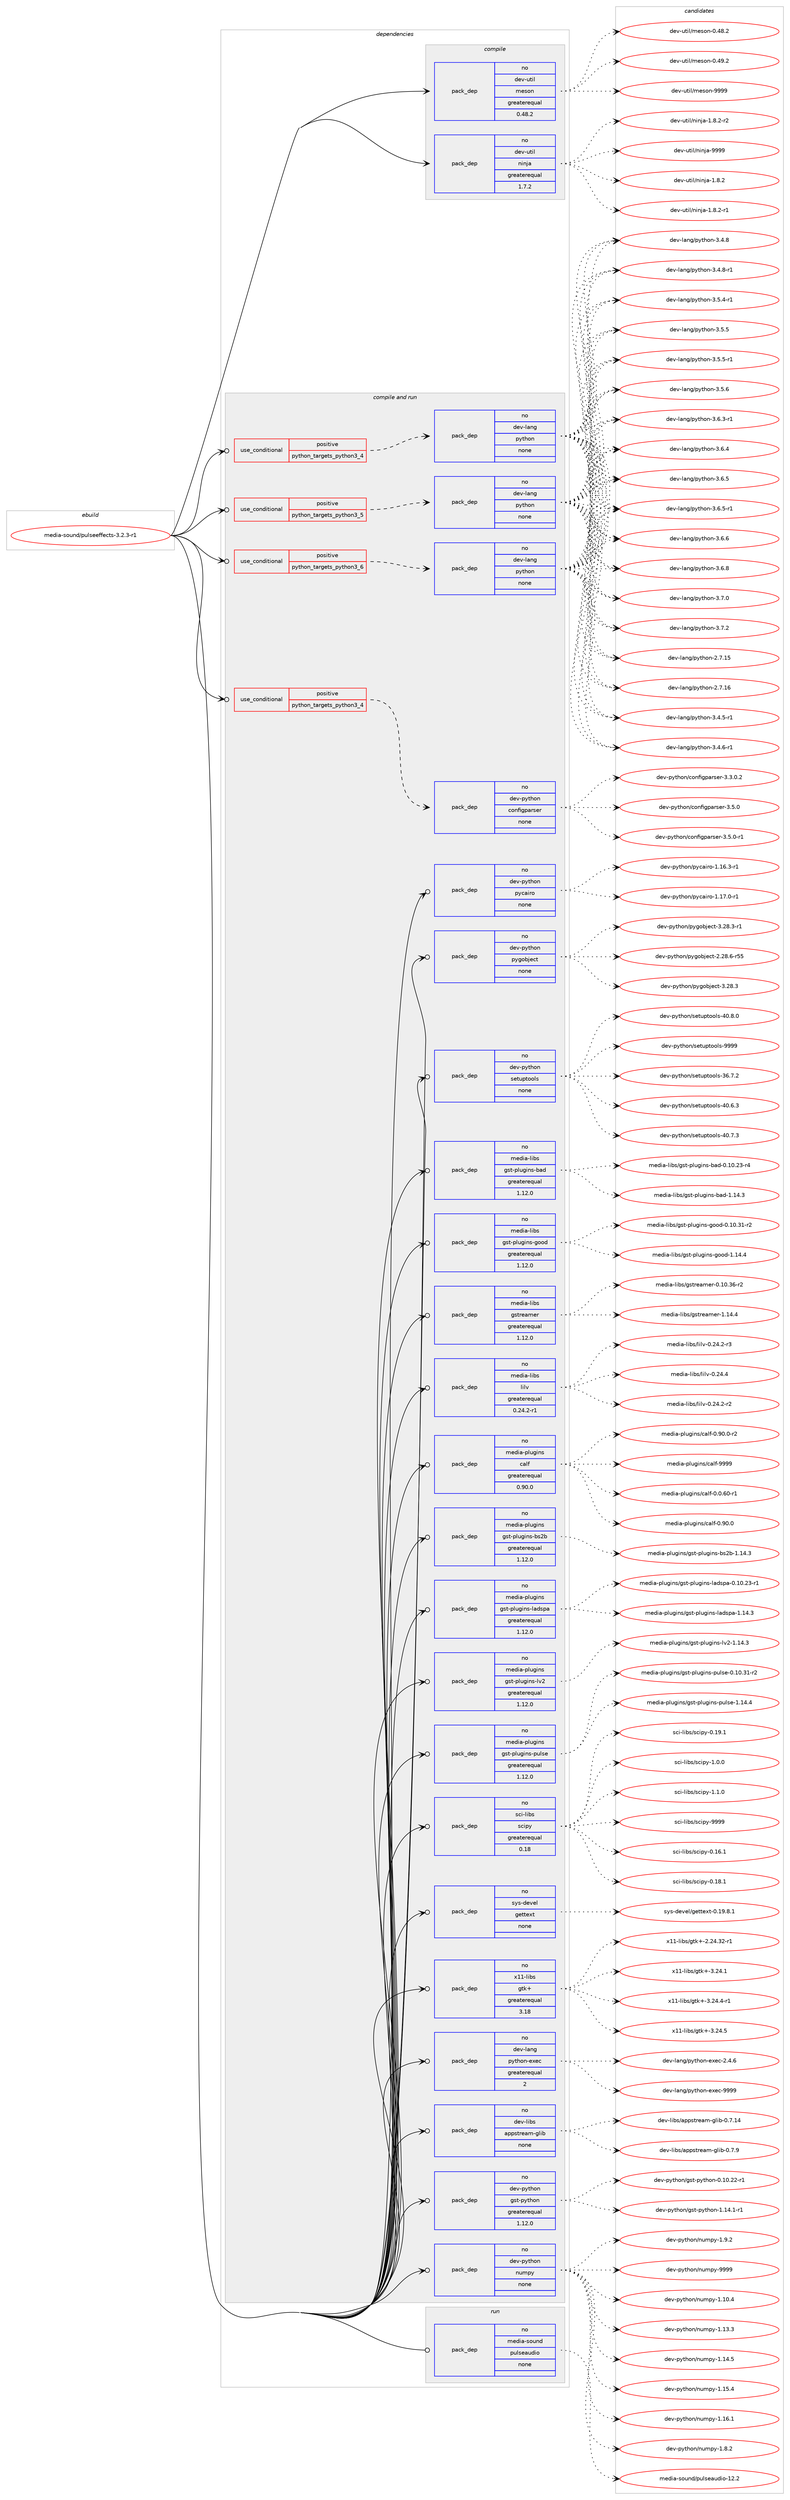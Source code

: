 digraph prolog {

# *************
# Graph options
# *************

newrank=true;
concentrate=true;
compound=true;
graph [rankdir=LR,fontname=Helvetica,fontsize=10,ranksep=1.5];#, ranksep=2.5, nodesep=0.2];
edge  [arrowhead=vee];
node  [fontname=Helvetica,fontsize=10];

# **********
# The ebuild
# **********

subgraph cluster_leftcol {
color=gray;
rank=same;
label=<<i>ebuild</i>>;
id [label="media-sound/pulseeffects-3.2.3-r1", color=red, width=4, href="../media-sound/pulseeffects-3.2.3-r1.svg"];
}

# ****************
# The dependencies
# ****************

subgraph cluster_midcol {
color=gray;
label=<<i>dependencies</i>>;
subgraph cluster_compile {
fillcolor="#eeeeee";
style=filled;
label=<<i>compile</i>>;
subgraph pack1165159 {
dependency1629420 [label=<<TABLE BORDER="0" CELLBORDER="1" CELLSPACING="0" CELLPADDING="4" WIDTH="220"><TR><TD ROWSPAN="6" CELLPADDING="30">pack_dep</TD></TR><TR><TD WIDTH="110">no</TD></TR><TR><TD>dev-util</TD></TR><TR><TD>meson</TD></TR><TR><TD>greaterequal</TD></TR><TR><TD>0.48.2</TD></TR></TABLE>>, shape=none, color=blue];
}
id:e -> dependency1629420:w [weight=20,style="solid",arrowhead="vee"];
subgraph pack1165160 {
dependency1629421 [label=<<TABLE BORDER="0" CELLBORDER="1" CELLSPACING="0" CELLPADDING="4" WIDTH="220"><TR><TD ROWSPAN="6" CELLPADDING="30">pack_dep</TD></TR><TR><TD WIDTH="110">no</TD></TR><TR><TD>dev-util</TD></TR><TR><TD>ninja</TD></TR><TR><TD>greaterequal</TD></TR><TR><TD>1.7.2</TD></TR></TABLE>>, shape=none, color=blue];
}
id:e -> dependency1629421:w [weight=20,style="solid",arrowhead="vee"];
}
subgraph cluster_compileandrun {
fillcolor="#eeeeee";
style=filled;
label=<<i>compile and run</i>>;
subgraph cond437947 {
dependency1629422 [label=<<TABLE BORDER="0" CELLBORDER="1" CELLSPACING="0" CELLPADDING="4"><TR><TD ROWSPAN="3" CELLPADDING="10">use_conditional</TD></TR><TR><TD>positive</TD></TR><TR><TD>python_targets_python3_4</TD></TR></TABLE>>, shape=none, color=red];
subgraph pack1165161 {
dependency1629423 [label=<<TABLE BORDER="0" CELLBORDER="1" CELLSPACING="0" CELLPADDING="4" WIDTH="220"><TR><TD ROWSPAN="6" CELLPADDING="30">pack_dep</TD></TR><TR><TD WIDTH="110">no</TD></TR><TR><TD>dev-lang</TD></TR><TR><TD>python</TD></TR><TR><TD>none</TD></TR><TR><TD></TD></TR></TABLE>>, shape=none, color=blue];
}
dependency1629422:e -> dependency1629423:w [weight=20,style="dashed",arrowhead="vee"];
}
id:e -> dependency1629422:w [weight=20,style="solid",arrowhead="odotvee"];
subgraph cond437948 {
dependency1629424 [label=<<TABLE BORDER="0" CELLBORDER="1" CELLSPACING="0" CELLPADDING="4"><TR><TD ROWSPAN="3" CELLPADDING="10">use_conditional</TD></TR><TR><TD>positive</TD></TR><TR><TD>python_targets_python3_4</TD></TR></TABLE>>, shape=none, color=red];
subgraph pack1165162 {
dependency1629425 [label=<<TABLE BORDER="0" CELLBORDER="1" CELLSPACING="0" CELLPADDING="4" WIDTH="220"><TR><TD ROWSPAN="6" CELLPADDING="30">pack_dep</TD></TR><TR><TD WIDTH="110">no</TD></TR><TR><TD>dev-python</TD></TR><TR><TD>configparser</TD></TR><TR><TD>none</TD></TR><TR><TD></TD></TR></TABLE>>, shape=none, color=blue];
}
dependency1629424:e -> dependency1629425:w [weight=20,style="dashed",arrowhead="vee"];
}
id:e -> dependency1629424:w [weight=20,style="solid",arrowhead="odotvee"];
subgraph cond437949 {
dependency1629426 [label=<<TABLE BORDER="0" CELLBORDER="1" CELLSPACING="0" CELLPADDING="4"><TR><TD ROWSPAN="3" CELLPADDING="10">use_conditional</TD></TR><TR><TD>positive</TD></TR><TR><TD>python_targets_python3_5</TD></TR></TABLE>>, shape=none, color=red];
subgraph pack1165163 {
dependency1629427 [label=<<TABLE BORDER="0" CELLBORDER="1" CELLSPACING="0" CELLPADDING="4" WIDTH="220"><TR><TD ROWSPAN="6" CELLPADDING="30">pack_dep</TD></TR><TR><TD WIDTH="110">no</TD></TR><TR><TD>dev-lang</TD></TR><TR><TD>python</TD></TR><TR><TD>none</TD></TR><TR><TD></TD></TR></TABLE>>, shape=none, color=blue];
}
dependency1629426:e -> dependency1629427:w [weight=20,style="dashed",arrowhead="vee"];
}
id:e -> dependency1629426:w [weight=20,style="solid",arrowhead="odotvee"];
subgraph cond437950 {
dependency1629428 [label=<<TABLE BORDER="0" CELLBORDER="1" CELLSPACING="0" CELLPADDING="4"><TR><TD ROWSPAN="3" CELLPADDING="10">use_conditional</TD></TR><TR><TD>positive</TD></TR><TR><TD>python_targets_python3_6</TD></TR></TABLE>>, shape=none, color=red];
subgraph pack1165164 {
dependency1629429 [label=<<TABLE BORDER="0" CELLBORDER="1" CELLSPACING="0" CELLPADDING="4" WIDTH="220"><TR><TD ROWSPAN="6" CELLPADDING="30">pack_dep</TD></TR><TR><TD WIDTH="110">no</TD></TR><TR><TD>dev-lang</TD></TR><TR><TD>python</TD></TR><TR><TD>none</TD></TR><TR><TD></TD></TR></TABLE>>, shape=none, color=blue];
}
dependency1629428:e -> dependency1629429:w [weight=20,style="dashed",arrowhead="vee"];
}
id:e -> dependency1629428:w [weight=20,style="solid",arrowhead="odotvee"];
subgraph pack1165165 {
dependency1629430 [label=<<TABLE BORDER="0" CELLBORDER="1" CELLSPACING="0" CELLPADDING="4" WIDTH="220"><TR><TD ROWSPAN="6" CELLPADDING="30">pack_dep</TD></TR><TR><TD WIDTH="110">no</TD></TR><TR><TD>dev-lang</TD></TR><TR><TD>python-exec</TD></TR><TR><TD>greaterequal</TD></TR><TR><TD>2</TD></TR></TABLE>>, shape=none, color=blue];
}
id:e -> dependency1629430:w [weight=20,style="solid",arrowhead="odotvee"];
subgraph pack1165166 {
dependency1629431 [label=<<TABLE BORDER="0" CELLBORDER="1" CELLSPACING="0" CELLPADDING="4" WIDTH="220"><TR><TD ROWSPAN="6" CELLPADDING="30">pack_dep</TD></TR><TR><TD WIDTH="110">no</TD></TR><TR><TD>dev-libs</TD></TR><TR><TD>appstream-glib</TD></TR><TR><TD>none</TD></TR><TR><TD></TD></TR></TABLE>>, shape=none, color=blue];
}
id:e -> dependency1629431:w [weight=20,style="solid",arrowhead="odotvee"];
subgraph pack1165167 {
dependency1629432 [label=<<TABLE BORDER="0" CELLBORDER="1" CELLSPACING="0" CELLPADDING="4" WIDTH="220"><TR><TD ROWSPAN="6" CELLPADDING="30">pack_dep</TD></TR><TR><TD WIDTH="110">no</TD></TR><TR><TD>dev-python</TD></TR><TR><TD>gst-python</TD></TR><TR><TD>greaterequal</TD></TR><TR><TD>1.12.0</TD></TR></TABLE>>, shape=none, color=blue];
}
id:e -> dependency1629432:w [weight=20,style="solid",arrowhead="odotvee"];
subgraph pack1165168 {
dependency1629433 [label=<<TABLE BORDER="0" CELLBORDER="1" CELLSPACING="0" CELLPADDING="4" WIDTH="220"><TR><TD ROWSPAN="6" CELLPADDING="30">pack_dep</TD></TR><TR><TD WIDTH="110">no</TD></TR><TR><TD>dev-python</TD></TR><TR><TD>numpy</TD></TR><TR><TD>none</TD></TR><TR><TD></TD></TR></TABLE>>, shape=none, color=blue];
}
id:e -> dependency1629433:w [weight=20,style="solid",arrowhead="odotvee"];
subgraph pack1165169 {
dependency1629434 [label=<<TABLE BORDER="0" CELLBORDER="1" CELLSPACING="0" CELLPADDING="4" WIDTH="220"><TR><TD ROWSPAN="6" CELLPADDING="30">pack_dep</TD></TR><TR><TD WIDTH="110">no</TD></TR><TR><TD>dev-python</TD></TR><TR><TD>pycairo</TD></TR><TR><TD>none</TD></TR><TR><TD></TD></TR></TABLE>>, shape=none, color=blue];
}
id:e -> dependency1629434:w [weight=20,style="solid",arrowhead="odotvee"];
subgraph pack1165170 {
dependency1629435 [label=<<TABLE BORDER="0" CELLBORDER="1" CELLSPACING="0" CELLPADDING="4" WIDTH="220"><TR><TD ROWSPAN="6" CELLPADDING="30">pack_dep</TD></TR><TR><TD WIDTH="110">no</TD></TR><TR><TD>dev-python</TD></TR><TR><TD>pygobject</TD></TR><TR><TD>none</TD></TR><TR><TD></TD></TR></TABLE>>, shape=none, color=blue];
}
id:e -> dependency1629435:w [weight=20,style="solid",arrowhead="odotvee"];
subgraph pack1165171 {
dependency1629436 [label=<<TABLE BORDER="0" CELLBORDER="1" CELLSPACING="0" CELLPADDING="4" WIDTH="220"><TR><TD ROWSPAN="6" CELLPADDING="30">pack_dep</TD></TR><TR><TD WIDTH="110">no</TD></TR><TR><TD>dev-python</TD></TR><TR><TD>setuptools</TD></TR><TR><TD>none</TD></TR><TR><TD></TD></TR></TABLE>>, shape=none, color=blue];
}
id:e -> dependency1629436:w [weight=20,style="solid",arrowhead="odotvee"];
subgraph pack1165172 {
dependency1629437 [label=<<TABLE BORDER="0" CELLBORDER="1" CELLSPACING="0" CELLPADDING="4" WIDTH="220"><TR><TD ROWSPAN="6" CELLPADDING="30">pack_dep</TD></TR><TR><TD WIDTH="110">no</TD></TR><TR><TD>media-libs</TD></TR><TR><TD>gst-plugins-bad</TD></TR><TR><TD>greaterequal</TD></TR><TR><TD>1.12.0</TD></TR></TABLE>>, shape=none, color=blue];
}
id:e -> dependency1629437:w [weight=20,style="solid",arrowhead="odotvee"];
subgraph pack1165173 {
dependency1629438 [label=<<TABLE BORDER="0" CELLBORDER="1" CELLSPACING="0" CELLPADDING="4" WIDTH="220"><TR><TD ROWSPAN="6" CELLPADDING="30">pack_dep</TD></TR><TR><TD WIDTH="110">no</TD></TR><TR><TD>media-libs</TD></TR><TR><TD>gst-plugins-good</TD></TR><TR><TD>greaterequal</TD></TR><TR><TD>1.12.0</TD></TR></TABLE>>, shape=none, color=blue];
}
id:e -> dependency1629438:w [weight=20,style="solid",arrowhead="odotvee"];
subgraph pack1165174 {
dependency1629439 [label=<<TABLE BORDER="0" CELLBORDER="1" CELLSPACING="0" CELLPADDING="4" WIDTH="220"><TR><TD ROWSPAN="6" CELLPADDING="30">pack_dep</TD></TR><TR><TD WIDTH="110">no</TD></TR><TR><TD>media-libs</TD></TR><TR><TD>gstreamer</TD></TR><TR><TD>greaterequal</TD></TR><TR><TD>1.12.0</TD></TR></TABLE>>, shape=none, color=blue];
}
id:e -> dependency1629439:w [weight=20,style="solid",arrowhead="odotvee"];
subgraph pack1165175 {
dependency1629440 [label=<<TABLE BORDER="0" CELLBORDER="1" CELLSPACING="0" CELLPADDING="4" WIDTH="220"><TR><TD ROWSPAN="6" CELLPADDING="30">pack_dep</TD></TR><TR><TD WIDTH="110">no</TD></TR><TR><TD>media-libs</TD></TR><TR><TD>lilv</TD></TR><TR><TD>greaterequal</TD></TR><TR><TD>0.24.2-r1</TD></TR></TABLE>>, shape=none, color=blue];
}
id:e -> dependency1629440:w [weight=20,style="solid",arrowhead="odotvee"];
subgraph pack1165176 {
dependency1629441 [label=<<TABLE BORDER="0" CELLBORDER="1" CELLSPACING="0" CELLPADDING="4" WIDTH="220"><TR><TD ROWSPAN="6" CELLPADDING="30">pack_dep</TD></TR><TR><TD WIDTH="110">no</TD></TR><TR><TD>media-plugins</TD></TR><TR><TD>calf</TD></TR><TR><TD>greaterequal</TD></TR><TR><TD>0.90.0</TD></TR></TABLE>>, shape=none, color=blue];
}
id:e -> dependency1629441:w [weight=20,style="solid",arrowhead="odotvee"];
subgraph pack1165177 {
dependency1629442 [label=<<TABLE BORDER="0" CELLBORDER="1" CELLSPACING="0" CELLPADDING="4" WIDTH="220"><TR><TD ROWSPAN="6" CELLPADDING="30">pack_dep</TD></TR><TR><TD WIDTH="110">no</TD></TR><TR><TD>media-plugins</TD></TR><TR><TD>gst-plugins-bs2b</TD></TR><TR><TD>greaterequal</TD></TR><TR><TD>1.12.0</TD></TR></TABLE>>, shape=none, color=blue];
}
id:e -> dependency1629442:w [weight=20,style="solid",arrowhead="odotvee"];
subgraph pack1165178 {
dependency1629443 [label=<<TABLE BORDER="0" CELLBORDER="1" CELLSPACING="0" CELLPADDING="4" WIDTH="220"><TR><TD ROWSPAN="6" CELLPADDING="30">pack_dep</TD></TR><TR><TD WIDTH="110">no</TD></TR><TR><TD>media-plugins</TD></TR><TR><TD>gst-plugins-ladspa</TD></TR><TR><TD>greaterequal</TD></TR><TR><TD>1.12.0</TD></TR></TABLE>>, shape=none, color=blue];
}
id:e -> dependency1629443:w [weight=20,style="solid",arrowhead="odotvee"];
subgraph pack1165179 {
dependency1629444 [label=<<TABLE BORDER="0" CELLBORDER="1" CELLSPACING="0" CELLPADDING="4" WIDTH="220"><TR><TD ROWSPAN="6" CELLPADDING="30">pack_dep</TD></TR><TR><TD WIDTH="110">no</TD></TR><TR><TD>media-plugins</TD></TR><TR><TD>gst-plugins-lv2</TD></TR><TR><TD>greaterequal</TD></TR><TR><TD>1.12.0</TD></TR></TABLE>>, shape=none, color=blue];
}
id:e -> dependency1629444:w [weight=20,style="solid",arrowhead="odotvee"];
subgraph pack1165180 {
dependency1629445 [label=<<TABLE BORDER="0" CELLBORDER="1" CELLSPACING="0" CELLPADDING="4" WIDTH="220"><TR><TD ROWSPAN="6" CELLPADDING="30">pack_dep</TD></TR><TR><TD WIDTH="110">no</TD></TR><TR><TD>media-plugins</TD></TR><TR><TD>gst-plugins-pulse</TD></TR><TR><TD>greaterequal</TD></TR><TR><TD>1.12.0</TD></TR></TABLE>>, shape=none, color=blue];
}
id:e -> dependency1629445:w [weight=20,style="solid",arrowhead="odotvee"];
subgraph pack1165181 {
dependency1629446 [label=<<TABLE BORDER="0" CELLBORDER="1" CELLSPACING="0" CELLPADDING="4" WIDTH="220"><TR><TD ROWSPAN="6" CELLPADDING="30">pack_dep</TD></TR><TR><TD WIDTH="110">no</TD></TR><TR><TD>sci-libs</TD></TR><TR><TD>scipy</TD></TR><TR><TD>greaterequal</TD></TR><TR><TD>0.18</TD></TR></TABLE>>, shape=none, color=blue];
}
id:e -> dependency1629446:w [weight=20,style="solid",arrowhead="odotvee"];
subgraph pack1165182 {
dependency1629447 [label=<<TABLE BORDER="0" CELLBORDER="1" CELLSPACING="0" CELLPADDING="4" WIDTH="220"><TR><TD ROWSPAN="6" CELLPADDING="30">pack_dep</TD></TR><TR><TD WIDTH="110">no</TD></TR><TR><TD>sys-devel</TD></TR><TR><TD>gettext</TD></TR><TR><TD>none</TD></TR><TR><TD></TD></TR></TABLE>>, shape=none, color=blue];
}
id:e -> dependency1629447:w [weight=20,style="solid",arrowhead="odotvee"];
subgraph pack1165183 {
dependency1629448 [label=<<TABLE BORDER="0" CELLBORDER="1" CELLSPACING="0" CELLPADDING="4" WIDTH="220"><TR><TD ROWSPAN="6" CELLPADDING="30">pack_dep</TD></TR><TR><TD WIDTH="110">no</TD></TR><TR><TD>x11-libs</TD></TR><TR><TD>gtk+</TD></TR><TR><TD>greaterequal</TD></TR><TR><TD>3.18</TD></TR></TABLE>>, shape=none, color=blue];
}
id:e -> dependency1629448:w [weight=20,style="solid",arrowhead="odotvee"];
}
subgraph cluster_run {
fillcolor="#eeeeee";
style=filled;
label=<<i>run</i>>;
subgraph pack1165184 {
dependency1629449 [label=<<TABLE BORDER="0" CELLBORDER="1" CELLSPACING="0" CELLPADDING="4" WIDTH="220"><TR><TD ROWSPAN="6" CELLPADDING="30">pack_dep</TD></TR><TR><TD WIDTH="110">no</TD></TR><TR><TD>media-sound</TD></TR><TR><TD>pulseaudio</TD></TR><TR><TD>none</TD></TR><TR><TD></TD></TR></TABLE>>, shape=none, color=blue];
}
id:e -> dependency1629449:w [weight=20,style="solid",arrowhead="odot"];
}
}

# **************
# The candidates
# **************

subgraph cluster_choices {
rank=same;
color=gray;
label=<<i>candidates</i>>;

subgraph choice1165159 {
color=black;
nodesep=1;
choice100101118451171161051084710910111511111045484652564650 [label="dev-util/meson-0.48.2", color=red, width=4,href="../dev-util/meson-0.48.2.svg"];
choice100101118451171161051084710910111511111045484652574650 [label="dev-util/meson-0.49.2", color=red, width=4,href="../dev-util/meson-0.49.2.svg"];
choice10010111845117116105108471091011151111104557575757 [label="dev-util/meson-9999", color=red, width=4,href="../dev-util/meson-9999.svg"];
dependency1629420:e -> choice100101118451171161051084710910111511111045484652564650:w [style=dotted,weight="100"];
dependency1629420:e -> choice100101118451171161051084710910111511111045484652574650:w [style=dotted,weight="100"];
dependency1629420:e -> choice10010111845117116105108471091011151111104557575757:w [style=dotted,weight="100"];
}
subgraph choice1165160 {
color=black;
nodesep=1;
choice100101118451171161051084711010511010697454946564650 [label="dev-util/ninja-1.8.2", color=red, width=4,href="../dev-util/ninja-1.8.2.svg"];
choice1001011184511711610510847110105110106974549465646504511449 [label="dev-util/ninja-1.8.2-r1", color=red, width=4,href="../dev-util/ninja-1.8.2-r1.svg"];
choice1001011184511711610510847110105110106974549465646504511450 [label="dev-util/ninja-1.8.2-r2", color=red, width=4,href="../dev-util/ninja-1.8.2-r2.svg"];
choice1001011184511711610510847110105110106974557575757 [label="dev-util/ninja-9999", color=red, width=4,href="../dev-util/ninja-9999.svg"];
dependency1629421:e -> choice100101118451171161051084711010511010697454946564650:w [style=dotted,weight="100"];
dependency1629421:e -> choice1001011184511711610510847110105110106974549465646504511449:w [style=dotted,weight="100"];
dependency1629421:e -> choice1001011184511711610510847110105110106974549465646504511450:w [style=dotted,weight="100"];
dependency1629421:e -> choice1001011184511711610510847110105110106974557575757:w [style=dotted,weight="100"];
}
subgraph choice1165161 {
color=black;
nodesep=1;
choice10010111845108971101034711212111610411111045504655464953 [label="dev-lang/python-2.7.15", color=red, width=4,href="../dev-lang/python-2.7.15.svg"];
choice10010111845108971101034711212111610411111045504655464954 [label="dev-lang/python-2.7.16", color=red, width=4,href="../dev-lang/python-2.7.16.svg"];
choice1001011184510897110103471121211161041111104551465246534511449 [label="dev-lang/python-3.4.5-r1", color=red, width=4,href="../dev-lang/python-3.4.5-r1.svg"];
choice1001011184510897110103471121211161041111104551465246544511449 [label="dev-lang/python-3.4.6-r1", color=red, width=4,href="../dev-lang/python-3.4.6-r1.svg"];
choice100101118451089711010347112121116104111110455146524656 [label="dev-lang/python-3.4.8", color=red, width=4,href="../dev-lang/python-3.4.8.svg"];
choice1001011184510897110103471121211161041111104551465246564511449 [label="dev-lang/python-3.4.8-r1", color=red, width=4,href="../dev-lang/python-3.4.8-r1.svg"];
choice1001011184510897110103471121211161041111104551465346524511449 [label="dev-lang/python-3.5.4-r1", color=red, width=4,href="../dev-lang/python-3.5.4-r1.svg"];
choice100101118451089711010347112121116104111110455146534653 [label="dev-lang/python-3.5.5", color=red, width=4,href="../dev-lang/python-3.5.5.svg"];
choice1001011184510897110103471121211161041111104551465346534511449 [label="dev-lang/python-3.5.5-r1", color=red, width=4,href="../dev-lang/python-3.5.5-r1.svg"];
choice100101118451089711010347112121116104111110455146534654 [label="dev-lang/python-3.5.6", color=red, width=4,href="../dev-lang/python-3.5.6.svg"];
choice1001011184510897110103471121211161041111104551465446514511449 [label="dev-lang/python-3.6.3-r1", color=red, width=4,href="../dev-lang/python-3.6.3-r1.svg"];
choice100101118451089711010347112121116104111110455146544652 [label="dev-lang/python-3.6.4", color=red, width=4,href="../dev-lang/python-3.6.4.svg"];
choice100101118451089711010347112121116104111110455146544653 [label="dev-lang/python-3.6.5", color=red, width=4,href="../dev-lang/python-3.6.5.svg"];
choice1001011184510897110103471121211161041111104551465446534511449 [label="dev-lang/python-3.6.5-r1", color=red, width=4,href="../dev-lang/python-3.6.5-r1.svg"];
choice100101118451089711010347112121116104111110455146544654 [label="dev-lang/python-3.6.6", color=red, width=4,href="../dev-lang/python-3.6.6.svg"];
choice100101118451089711010347112121116104111110455146544656 [label="dev-lang/python-3.6.8", color=red, width=4,href="../dev-lang/python-3.6.8.svg"];
choice100101118451089711010347112121116104111110455146554648 [label="dev-lang/python-3.7.0", color=red, width=4,href="../dev-lang/python-3.7.0.svg"];
choice100101118451089711010347112121116104111110455146554650 [label="dev-lang/python-3.7.2", color=red, width=4,href="../dev-lang/python-3.7.2.svg"];
dependency1629423:e -> choice10010111845108971101034711212111610411111045504655464953:w [style=dotted,weight="100"];
dependency1629423:e -> choice10010111845108971101034711212111610411111045504655464954:w [style=dotted,weight="100"];
dependency1629423:e -> choice1001011184510897110103471121211161041111104551465246534511449:w [style=dotted,weight="100"];
dependency1629423:e -> choice1001011184510897110103471121211161041111104551465246544511449:w [style=dotted,weight="100"];
dependency1629423:e -> choice100101118451089711010347112121116104111110455146524656:w [style=dotted,weight="100"];
dependency1629423:e -> choice1001011184510897110103471121211161041111104551465246564511449:w [style=dotted,weight="100"];
dependency1629423:e -> choice1001011184510897110103471121211161041111104551465346524511449:w [style=dotted,weight="100"];
dependency1629423:e -> choice100101118451089711010347112121116104111110455146534653:w [style=dotted,weight="100"];
dependency1629423:e -> choice1001011184510897110103471121211161041111104551465346534511449:w [style=dotted,weight="100"];
dependency1629423:e -> choice100101118451089711010347112121116104111110455146534654:w [style=dotted,weight="100"];
dependency1629423:e -> choice1001011184510897110103471121211161041111104551465446514511449:w [style=dotted,weight="100"];
dependency1629423:e -> choice100101118451089711010347112121116104111110455146544652:w [style=dotted,weight="100"];
dependency1629423:e -> choice100101118451089711010347112121116104111110455146544653:w [style=dotted,weight="100"];
dependency1629423:e -> choice1001011184510897110103471121211161041111104551465446534511449:w [style=dotted,weight="100"];
dependency1629423:e -> choice100101118451089711010347112121116104111110455146544654:w [style=dotted,weight="100"];
dependency1629423:e -> choice100101118451089711010347112121116104111110455146544656:w [style=dotted,weight="100"];
dependency1629423:e -> choice100101118451089711010347112121116104111110455146554648:w [style=dotted,weight="100"];
dependency1629423:e -> choice100101118451089711010347112121116104111110455146554650:w [style=dotted,weight="100"];
}
subgraph choice1165162 {
color=black;
nodesep=1;
choice100101118451121211161041111104799111110102105103112971141151011144551465146484650 [label="dev-python/configparser-3.3.0.2", color=red, width=4,href="../dev-python/configparser-3.3.0.2.svg"];
choice10010111845112121116104111110479911111010210510311297114115101114455146534648 [label="dev-python/configparser-3.5.0", color=red, width=4,href="../dev-python/configparser-3.5.0.svg"];
choice100101118451121211161041111104799111110102105103112971141151011144551465346484511449 [label="dev-python/configparser-3.5.0-r1", color=red, width=4,href="../dev-python/configparser-3.5.0-r1.svg"];
dependency1629425:e -> choice100101118451121211161041111104799111110102105103112971141151011144551465146484650:w [style=dotted,weight="100"];
dependency1629425:e -> choice10010111845112121116104111110479911111010210510311297114115101114455146534648:w [style=dotted,weight="100"];
dependency1629425:e -> choice100101118451121211161041111104799111110102105103112971141151011144551465346484511449:w [style=dotted,weight="100"];
}
subgraph choice1165163 {
color=black;
nodesep=1;
choice10010111845108971101034711212111610411111045504655464953 [label="dev-lang/python-2.7.15", color=red, width=4,href="../dev-lang/python-2.7.15.svg"];
choice10010111845108971101034711212111610411111045504655464954 [label="dev-lang/python-2.7.16", color=red, width=4,href="../dev-lang/python-2.7.16.svg"];
choice1001011184510897110103471121211161041111104551465246534511449 [label="dev-lang/python-3.4.5-r1", color=red, width=4,href="../dev-lang/python-3.4.5-r1.svg"];
choice1001011184510897110103471121211161041111104551465246544511449 [label="dev-lang/python-3.4.6-r1", color=red, width=4,href="../dev-lang/python-3.4.6-r1.svg"];
choice100101118451089711010347112121116104111110455146524656 [label="dev-lang/python-3.4.8", color=red, width=4,href="../dev-lang/python-3.4.8.svg"];
choice1001011184510897110103471121211161041111104551465246564511449 [label="dev-lang/python-3.4.8-r1", color=red, width=4,href="../dev-lang/python-3.4.8-r1.svg"];
choice1001011184510897110103471121211161041111104551465346524511449 [label="dev-lang/python-3.5.4-r1", color=red, width=4,href="../dev-lang/python-3.5.4-r1.svg"];
choice100101118451089711010347112121116104111110455146534653 [label="dev-lang/python-3.5.5", color=red, width=4,href="../dev-lang/python-3.5.5.svg"];
choice1001011184510897110103471121211161041111104551465346534511449 [label="dev-lang/python-3.5.5-r1", color=red, width=4,href="../dev-lang/python-3.5.5-r1.svg"];
choice100101118451089711010347112121116104111110455146534654 [label="dev-lang/python-3.5.6", color=red, width=4,href="../dev-lang/python-3.5.6.svg"];
choice1001011184510897110103471121211161041111104551465446514511449 [label="dev-lang/python-3.6.3-r1", color=red, width=4,href="../dev-lang/python-3.6.3-r1.svg"];
choice100101118451089711010347112121116104111110455146544652 [label="dev-lang/python-3.6.4", color=red, width=4,href="../dev-lang/python-3.6.4.svg"];
choice100101118451089711010347112121116104111110455146544653 [label="dev-lang/python-3.6.5", color=red, width=4,href="../dev-lang/python-3.6.5.svg"];
choice1001011184510897110103471121211161041111104551465446534511449 [label="dev-lang/python-3.6.5-r1", color=red, width=4,href="../dev-lang/python-3.6.5-r1.svg"];
choice100101118451089711010347112121116104111110455146544654 [label="dev-lang/python-3.6.6", color=red, width=4,href="../dev-lang/python-3.6.6.svg"];
choice100101118451089711010347112121116104111110455146544656 [label="dev-lang/python-3.6.8", color=red, width=4,href="../dev-lang/python-3.6.8.svg"];
choice100101118451089711010347112121116104111110455146554648 [label="dev-lang/python-3.7.0", color=red, width=4,href="../dev-lang/python-3.7.0.svg"];
choice100101118451089711010347112121116104111110455146554650 [label="dev-lang/python-3.7.2", color=red, width=4,href="../dev-lang/python-3.7.2.svg"];
dependency1629427:e -> choice10010111845108971101034711212111610411111045504655464953:w [style=dotted,weight="100"];
dependency1629427:e -> choice10010111845108971101034711212111610411111045504655464954:w [style=dotted,weight="100"];
dependency1629427:e -> choice1001011184510897110103471121211161041111104551465246534511449:w [style=dotted,weight="100"];
dependency1629427:e -> choice1001011184510897110103471121211161041111104551465246544511449:w [style=dotted,weight="100"];
dependency1629427:e -> choice100101118451089711010347112121116104111110455146524656:w [style=dotted,weight="100"];
dependency1629427:e -> choice1001011184510897110103471121211161041111104551465246564511449:w [style=dotted,weight="100"];
dependency1629427:e -> choice1001011184510897110103471121211161041111104551465346524511449:w [style=dotted,weight="100"];
dependency1629427:e -> choice100101118451089711010347112121116104111110455146534653:w [style=dotted,weight="100"];
dependency1629427:e -> choice1001011184510897110103471121211161041111104551465346534511449:w [style=dotted,weight="100"];
dependency1629427:e -> choice100101118451089711010347112121116104111110455146534654:w [style=dotted,weight="100"];
dependency1629427:e -> choice1001011184510897110103471121211161041111104551465446514511449:w [style=dotted,weight="100"];
dependency1629427:e -> choice100101118451089711010347112121116104111110455146544652:w [style=dotted,weight="100"];
dependency1629427:e -> choice100101118451089711010347112121116104111110455146544653:w [style=dotted,weight="100"];
dependency1629427:e -> choice1001011184510897110103471121211161041111104551465446534511449:w [style=dotted,weight="100"];
dependency1629427:e -> choice100101118451089711010347112121116104111110455146544654:w [style=dotted,weight="100"];
dependency1629427:e -> choice100101118451089711010347112121116104111110455146544656:w [style=dotted,weight="100"];
dependency1629427:e -> choice100101118451089711010347112121116104111110455146554648:w [style=dotted,weight="100"];
dependency1629427:e -> choice100101118451089711010347112121116104111110455146554650:w [style=dotted,weight="100"];
}
subgraph choice1165164 {
color=black;
nodesep=1;
choice10010111845108971101034711212111610411111045504655464953 [label="dev-lang/python-2.7.15", color=red, width=4,href="../dev-lang/python-2.7.15.svg"];
choice10010111845108971101034711212111610411111045504655464954 [label="dev-lang/python-2.7.16", color=red, width=4,href="../dev-lang/python-2.7.16.svg"];
choice1001011184510897110103471121211161041111104551465246534511449 [label="dev-lang/python-3.4.5-r1", color=red, width=4,href="../dev-lang/python-3.4.5-r1.svg"];
choice1001011184510897110103471121211161041111104551465246544511449 [label="dev-lang/python-3.4.6-r1", color=red, width=4,href="../dev-lang/python-3.4.6-r1.svg"];
choice100101118451089711010347112121116104111110455146524656 [label="dev-lang/python-3.4.8", color=red, width=4,href="../dev-lang/python-3.4.8.svg"];
choice1001011184510897110103471121211161041111104551465246564511449 [label="dev-lang/python-3.4.8-r1", color=red, width=4,href="../dev-lang/python-3.4.8-r1.svg"];
choice1001011184510897110103471121211161041111104551465346524511449 [label="dev-lang/python-3.5.4-r1", color=red, width=4,href="../dev-lang/python-3.5.4-r1.svg"];
choice100101118451089711010347112121116104111110455146534653 [label="dev-lang/python-3.5.5", color=red, width=4,href="../dev-lang/python-3.5.5.svg"];
choice1001011184510897110103471121211161041111104551465346534511449 [label="dev-lang/python-3.5.5-r1", color=red, width=4,href="../dev-lang/python-3.5.5-r1.svg"];
choice100101118451089711010347112121116104111110455146534654 [label="dev-lang/python-3.5.6", color=red, width=4,href="../dev-lang/python-3.5.6.svg"];
choice1001011184510897110103471121211161041111104551465446514511449 [label="dev-lang/python-3.6.3-r1", color=red, width=4,href="../dev-lang/python-3.6.3-r1.svg"];
choice100101118451089711010347112121116104111110455146544652 [label="dev-lang/python-3.6.4", color=red, width=4,href="../dev-lang/python-3.6.4.svg"];
choice100101118451089711010347112121116104111110455146544653 [label="dev-lang/python-3.6.5", color=red, width=4,href="../dev-lang/python-3.6.5.svg"];
choice1001011184510897110103471121211161041111104551465446534511449 [label="dev-lang/python-3.6.5-r1", color=red, width=4,href="../dev-lang/python-3.6.5-r1.svg"];
choice100101118451089711010347112121116104111110455146544654 [label="dev-lang/python-3.6.6", color=red, width=4,href="../dev-lang/python-3.6.6.svg"];
choice100101118451089711010347112121116104111110455146544656 [label="dev-lang/python-3.6.8", color=red, width=4,href="../dev-lang/python-3.6.8.svg"];
choice100101118451089711010347112121116104111110455146554648 [label="dev-lang/python-3.7.0", color=red, width=4,href="../dev-lang/python-3.7.0.svg"];
choice100101118451089711010347112121116104111110455146554650 [label="dev-lang/python-3.7.2", color=red, width=4,href="../dev-lang/python-3.7.2.svg"];
dependency1629429:e -> choice10010111845108971101034711212111610411111045504655464953:w [style=dotted,weight="100"];
dependency1629429:e -> choice10010111845108971101034711212111610411111045504655464954:w [style=dotted,weight="100"];
dependency1629429:e -> choice1001011184510897110103471121211161041111104551465246534511449:w [style=dotted,weight="100"];
dependency1629429:e -> choice1001011184510897110103471121211161041111104551465246544511449:w [style=dotted,weight="100"];
dependency1629429:e -> choice100101118451089711010347112121116104111110455146524656:w [style=dotted,weight="100"];
dependency1629429:e -> choice1001011184510897110103471121211161041111104551465246564511449:w [style=dotted,weight="100"];
dependency1629429:e -> choice1001011184510897110103471121211161041111104551465346524511449:w [style=dotted,weight="100"];
dependency1629429:e -> choice100101118451089711010347112121116104111110455146534653:w [style=dotted,weight="100"];
dependency1629429:e -> choice1001011184510897110103471121211161041111104551465346534511449:w [style=dotted,weight="100"];
dependency1629429:e -> choice100101118451089711010347112121116104111110455146534654:w [style=dotted,weight="100"];
dependency1629429:e -> choice1001011184510897110103471121211161041111104551465446514511449:w [style=dotted,weight="100"];
dependency1629429:e -> choice100101118451089711010347112121116104111110455146544652:w [style=dotted,weight="100"];
dependency1629429:e -> choice100101118451089711010347112121116104111110455146544653:w [style=dotted,weight="100"];
dependency1629429:e -> choice1001011184510897110103471121211161041111104551465446534511449:w [style=dotted,weight="100"];
dependency1629429:e -> choice100101118451089711010347112121116104111110455146544654:w [style=dotted,weight="100"];
dependency1629429:e -> choice100101118451089711010347112121116104111110455146544656:w [style=dotted,weight="100"];
dependency1629429:e -> choice100101118451089711010347112121116104111110455146554648:w [style=dotted,weight="100"];
dependency1629429:e -> choice100101118451089711010347112121116104111110455146554650:w [style=dotted,weight="100"];
}
subgraph choice1165165 {
color=black;
nodesep=1;
choice1001011184510897110103471121211161041111104510112010199455046524654 [label="dev-lang/python-exec-2.4.6", color=red, width=4,href="../dev-lang/python-exec-2.4.6.svg"];
choice10010111845108971101034711212111610411111045101120101994557575757 [label="dev-lang/python-exec-9999", color=red, width=4,href="../dev-lang/python-exec-9999.svg"];
dependency1629430:e -> choice1001011184510897110103471121211161041111104510112010199455046524654:w [style=dotted,weight="100"];
dependency1629430:e -> choice10010111845108971101034711212111610411111045101120101994557575757:w [style=dotted,weight="100"];
}
subgraph choice1165166 {
color=black;
nodesep=1;
choice1001011184510810598115479711211211511611410197109451031081059845484655464952 [label="dev-libs/appstream-glib-0.7.14", color=red, width=4,href="../dev-libs/appstream-glib-0.7.14.svg"];
choice10010111845108105981154797112112115116114101971094510310810598454846554657 [label="dev-libs/appstream-glib-0.7.9", color=red, width=4,href="../dev-libs/appstream-glib-0.7.9.svg"];
dependency1629431:e -> choice1001011184510810598115479711211211511611410197109451031081059845484655464952:w [style=dotted,weight="100"];
dependency1629431:e -> choice10010111845108105981154797112112115116114101971094510310810598454846554657:w [style=dotted,weight="100"];
}
subgraph choice1165167 {
color=black;
nodesep=1;
choice10010111845112121116104111110471031151164511212111610411111045484649484650504511449 [label="dev-python/gst-python-0.10.22-r1", color=red, width=4,href="../dev-python/gst-python-0.10.22-r1.svg"];
choice100101118451121211161041111104710311511645112121116104111110454946495246494511449 [label="dev-python/gst-python-1.14.1-r1", color=red, width=4,href="../dev-python/gst-python-1.14.1-r1.svg"];
dependency1629432:e -> choice10010111845112121116104111110471031151164511212111610411111045484649484650504511449:w [style=dotted,weight="100"];
dependency1629432:e -> choice100101118451121211161041111104710311511645112121116104111110454946495246494511449:w [style=dotted,weight="100"];
}
subgraph choice1165168 {
color=black;
nodesep=1;
choice100101118451121211161041111104711011710911212145494649484652 [label="dev-python/numpy-1.10.4", color=red, width=4,href="../dev-python/numpy-1.10.4.svg"];
choice100101118451121211161041111104711011710911212145494649514651 [label="dev-python/numpy-1.13.3", color=red, width=4,href="../dev-python/numpy-1.13.3.svg"];
choice100101118451121211161041111104711011710911212145494649524653 [label="dev-python/numpy-1.14.5", color=red, width=4,href="../dev-python/numpy-1.14.5.svg"];
choice100101118451121211161041111104711011710911212145494649534652 [label="dev-python/numpy-1.15.4", color=red, width=4,href="../dev-python/numpy-1.15.4.svg"];
choice100101118451121211161041111104711011710911212145494649544649 [label="dev-python/numpy-1.16.1", color=red, width=4,href="../dev-python/numpy-1.16.1.svg"];
choice1001011184511212111610411111047110117109112121454946564650 [label="dev-python/numpy-1.8.2", color=red, width=4,href="../dev-python/numpy-1.8.2.svg"];
choice1001011184511212111610411111047110117109112121454946574650 [label="dev-python/numpy-1.9.2", color=red, width=4,href="../dev-python/numpy-1.9.2.svg"];
choice10010111845112121116104111110471101171091121214557575757 [label="dev-python/numpy-9999", color=red, width=4,href="../dev-python/numpy-9999.svg"];
dependency1629433:e -> choice100101118451121211161041111104711011710911212145494649484652:w [style=dotted,weight="100"];
dependency1629433:e -> choice100101118451121211161041111104711011710911212145494649514651:w [style=dotted,weight="100"];
dependency1629433:e -> choice100101118451121211161041111104711011710911212145494649524653:w [style=dotted,weight="100"];
dependency1629433:e -> choice100101118451121211161041111104711011710911212145494649534652:w [style=dotted,weight="100"];
dependency1629433:e -> choice100101118451121211161041111104711011710911212145494649544649:w [style=dotted,weight="100"];
dependency1629433:e -> choice1001011184511212111610411111047110117109112121454946564650:w [style=dotted,weight="100"];
dependency1629433:e -> choice1001011184511212111610411111047110117109112121454946574650:w [style=dotted,weight="100"];
dependency1629433:e -> choice10010111845112121116104111110471101171091121214557575757:w [style=dotted,weight="100"];
}
subgraph choice1165169 {
color=black;
nodesep=1;
choice10010111845112121116104111110471121219997105114111454946495446514511449 [label="dev-python/pycairo-1.16.3-r1", color=red, width=4,href="../dev-python/pycairo-1.16.3-r1.svg"];
choice10010111845112121116104111110471121219997105114111454946495546484511449 [label="dev-python/pycairo-1.17.0-r1", color=red, width=4,href="../dev-python/pycairo-1.17.0-r1.svg"];
dependency1629434:e -> choice10010111845112121116104111110471121219997105114111454946495446514511449:w [style=dotted,weight="100"];
dependency1629434:e -> choice10010111845112121116104111110471121219997105114111454946495546484511449:w [style=dotted,weight="100"];
}
subgraph choice1165170 {
color=black;
nodesep=1;
choice1001011184511212111610411111047112121103111981061019911645504650564654451145353 [label="dev-python/pygobject-2.28.6-r55", color=red, width=4,href="../dev-python/pygobject-2.28.6-r55.svg"];
choice1001011184511212111610411111047112121103111981061019911645514650564651 [label="dev-python/pygobject-3.28.3", color=red, width=4,href="../dev-python/pygobject-3.28.3.svg"];
choice10010111845112121116104111110471121211031119810610199116455146505646514511449 [label="dev-python/pygobject-3.28.3-r1", color=red, width=4,href="../dev-python/pygobject-3.28.3-r1.svg"];
dependency1629435:e -> choice1001011184511212111610411111047112121103111981061019911645504650564654451145353:w [style=dotted,weight="100"];
dependency1629435:e -> choice1001011184511212111610411111047112121103111981061019911645514650564651:w [style=dotted,weight="100"];
dependency1629435:e -> choice10010111845112121116104111110471121211031119810610199116455146505646514511449:w [style=dotted,weight="100"];
}
subgraph choice1165171 {
color=black;
nodesep=1;
choice100101118451121211161041111104711510111611711211611111110811545515446554650 [label="dev-python/setuptools-36.7.2", color=red, width=4,href="../dev-python/setuptools-36.7.2.svg"];
choice100101118451121211161041111104711510111611711211611111110811545524846544651 [label="dev-python/setuptools-40.6.3", color=red, width=4,href="../dev-python/setuptools-40.6.3.svg"];
choice100101118451121211161041111104711510111611711211611111110811545524846554651 [label="dev-python/setuptools-40.7.3", color=red, width=4,href="../dev-python/setuptools-40.7.3.svg"];
choice100101118451121211161041111104711510111611711211611111110811545524846564648 [label="dev-python/setuptools-40.8.0", color=red, width=4,href="../dev-python/setuptools-40.8.0.svg"];
choice10010111845112121116104111110471151011161171121161111111081154557575757 [label="dev-python/setuptools-9999", color=red, width=4,href="../dev-python/setuptools-9999.svg"];
dependency1629436:e -> choice100101118451121211161041111104711510111611711211611111110811545515446554650:w [style=dotted,weight="100"];
dependency1629436:e -> choice100101118451121211161041111104711510111611711211611111110811545524846544651:w [style=dotted,weight="100"];
dependency1629436:e -> choice100101118451121211161041111104711510111611711211611111110811545524846554651:w [style=dotted,weight="100"];
dependency1629436:e -> choice100101118451121211161041111104711510111611711211611111110811545524846564648:w [style=dotted,weight="100"];
dependency1629436:e -> choice10010111845112121116104111110471151011161171121161111111081154557575757:w [style=dotted,weight="100"];
}
subgraph choice1165172 {
color=black;
nodesep=1;
choice109101100105974510810598115471031151164511210811710310511011545989710045484649484650514511452 [label="media-libs/gst-plugins-bad-0.10.23-r4", color=red, width=4,href="../media-libs/gst-plugins-bad-0.10.23-r4.svg"];
choice109101100105974510810598115471031151164511210811710310511011545989710045494649524651 [label="media-libs/gst-plugins-bad-1.14.3", color=red, width=4,href="../media-libs/gst-plugins-bad-1.14.3.svg"];
dependency1629437:e -> choice109101100105974510810598115471031151164511210811710310511011545989710045484649484650514511452:w [style=dotted,weight="100"];
dependency1629437:e -> choice109101100105974510810598115471031151164511210811710310511011545989710045494649524651:w [style=dotted,weight="100"];
}
subgraph choice1165173 {
color=black;
nodesep=1;
choice10910110010597451081059811547103115116451121081171031051101154510311111110045484649484651494511450 [label="media-libs/gst-plugins-good-0.10.31-r2", color=red, width=4,href="../media-libs/gst-plugins-good-0.10.31-r2.svg"];
choice10910110010597451081059811547103115116451121081171031051101154510311111110045494649524652 [label="media-libs/gst-plugins-good-1.14.4", color=red, width=4,href="../media-libs/gst-plugins-good-1.14.4.svg"];
dependency1629438:e -> choice10910110010597451081059811547103115116451121081171031051101154510311111110045484649484651494511450:w [style=dotted,weight="100"];
dependency1629438:e -> choice10910110010597451081059811547103115116451121081171031051101154510311111110045494649524652:w [style=dotted,weight="100"];
}
subgraph choice1165174 {
color=black;
nodesep=1;
choice109101100105974510810598115471031151161141019710910111445484649484651544511450 [label="media-libs/gstreamer-0.10.36-r2", color=red, width=4,href="../media-libs/gstreamer-0.10.36-r2.svg"];
choice109101100105974510810598115471031151161141019710910111445494649524652 [label="media-libs/gstreamer-1.14.4", color=red, width=4,href="../media-libs/gstreamer-1.14.4.svg"];
dependency1629439:e -> choice109101100105974510810598115471031151161141019710910111445484649484651544511450:w [style=dotted,weight="100"];
dependency1629439:e -> choice109101100105974510810598115471031151161141019710910111445494649524652:w [style=dotted,weight="100"];
}
subgraph choice1165175 {
color=black;
nodesep=1;
choice10910110010597451081059811547108105108118454846505246504511450 [label="media-libs/lilv-0.24.2-r2", color=red, width=4,href="../media-libs/lilv-0.24.2-r2.svg"];
choice10910110010597451081059811547108105108118454846505246504511451 [label="media-libs/lilv-0.24.2-r3", color=red, width=4,href="../media-libs/lilv-0.24.2-r3.svg"];
choice1091011001059745108105981154710810510811845484650524652 [label="media-libs/lilv-0.24.4", color=red, width=4,href="../media-libs/lilv-0.24.4.svg"];
dependency1629440:e -> choice10910110010597451081059811547108105108118454846505246504511450:w [style=dotted,weight="100"];
dependency1629440:e -> choice10910110010597451081059811547108105108118454846505246504511451:w [style=dotted,weight="100"];
dependency1629440:e -> choice1091011001059745108105981154710810510811845484650524652:w [style=dotted,weight="100"];
}
subgraph choice1165176 {
color=black;
nodesep=1;
choice1091011001059745112108117103105110115479997108102454846484654484511449 [label="media-plugins/calf-0.0.60-r1", color=red, width=4,href="../media-plugins/calf-0.0.60-r1.svg"];
choice109101100105974511210811710310511011547999710810245484657484648 [label="media-plugins/calf-0.90.0", color=red, width=4,href="../media-plugins/calf-0.90.0.svg"];
choice1091011001059745112108117103105110115479997108102454846574846484511450 [label="media-plugins/calf-0.90.0-r2", color=red, width=4,href="../media-plugins/calf-0.90.0-r2.svg"];
choice10910110010597451121081171031051101154799971081024557575757 [label="media-plugins/calf-9999", color=red, width=4,href="../media-plugins/calf-9999.svg"];
dependency1629441:e -> choice1091011001059745112108117103105110115479997108102454846484654484511449:w [style=dotted,weight="100"];
dependency1629441:e -> choice109101100105974511210811710310511011547999710810245484657484648:w [style=dotted,weight="100"];
dependency1629441:e -> choice1091011001059745112108117103105110115479997108102454846574846484511450:w [style=dotted,weight="100"];
dependency1629441:e -> choice10910110010597451121081171031051101154799971081024557575757:w [style=dotted,weight="100"];
}
subgraph choice1165177 {
color=black;
nodesep=1;
choice109101100105974511210811710310511011547103115116451121081171031051101154598115509845494649524651 [label="media-plugins/gst-plugins-bs2b-1.14.3", color=red, width=4,href="../media-plugins/gst-plugins-bs2b-1.14.3.svg"];
dependency1629442:e -> choice109101100105974511210811710310511011547103115116451121081171031051101154598115509845494649524651:w [style=dotted,weight="100"];
}
subgraph choice1165178 {
color=black;
nodesep=1;
choice1091011001059745112108117103105110115471031151164511210811710310511011545108971001151129745484649484650514511449 [label="media-plugins/gst-plugins-ladspa-0.10.23-r1", color=red, width=4,href="../media-plugins/gst-plugins-ladspa-0.10.23-r1.svg"];
choice1091011001059745112108117103105110115471031151164511210811710310511011545108971001151129745494649524651 [label="media-plugins/gst-plugins-ladspa-1.14.3", color=red, width=4,href="../media-plugins/gst-plugins-ladspa-1.14.3.svg"];
dependency1629443:e -> choice1091011001059745112108117103105110115471031151164511210811710310511011545108971001151129745484649484650514511449:w [style=dotted,weight="100"];
dependency1629443:e -> choice1091011001059745112108117103105110115471031151164511210811710310511011545108971001151129745494649524651:w [style=dotted,weight="100"];
}
subgraph choice1165179 {
color=black;
nodesep=1;
choice10910110010597451121081171031051101154710311511645112108117103105110115451081185045494649524651 [label="media-plugins/gst-plugins-lv2-1.14.3", color=red, width=4,href="../media-plugins/gst-plugins-lv2-1.14.3.svg"];
dependency1629444:e -> choice10910110010597451121081171031051101154710311511645112108117103105110115451081185045494649524651:w [style=dotted,weight="100"];
}
subgraph choice1165180 {
color=black;
nodesep=1;
choice109101100105974511210811710310511011547103115116451121081171031051101154511211710811510145484649484651494511450 [label="media-plugins/gst-plugins-pulse-0.10.31-r2", color=red, width=4,href="../media-plugins/gst-plugins-pulse-0.10.31-r2.svg"];
choice109101100105974511210811710310511011547103115116451121081171031051101154511211710811510145494649524652 [label="media-plugins/gst-plugins-pulse-1.14.4", color=red, width=4,href="../media-plugins/gst-plugins-pulse-1.14.4.svg"];
dependency1629445:e -> choice109101100105974511210811710310511011547103115116451121081171031051101154511211710811510145484649484651494511450:w [style=dotted,weight="100"];
dependency1629445:e -> choice109101100105974511210811710310511011547103115116451121081171031051101154511211710811510145494649524652:w [style=dotted,weight="100"];
}
subgraph choice1165181 {
color=black;
nodesep=1;
choice115991054510810598115471159910511212145484649544649 [label="sci-libs/scipy-0.16.1", color=red, width=4,href="../sci-libs/scipy-0.16.1.svg"];
choice115991054510810598115471159910511212145484649564649 [label="sci-libs/scipy-0.18.1", color=red, width=4,href="../sci-libs/scipy-0.18.1.svg"];
choice115991054510810598115471159910511212145484649574649 [label="sci-libs/scipy-0.19.1", color=red, width=4,href="../sci-libs/scipy-0.19.1.svg"];
choice1159910545108105981154711599105112121454946484648 [label="sci-libs/scipy-1.0.0", color=red, width=4,href="../sci-libs/scipy-1.0.0.svg"];
choice1159910545108105981154711599105112121454946494648 [label="sci-libs/scipy-1.1.0", color=red, width=4,href="../sci-libs/scipy-1.1.0.svg"];
choice11599105451081059811547115991051121214557575757 [label="sci-libs/scipy-9999", color=red, width=4,href="../sci-libs/scipy-9999.svg"];
dependency1629446:e -> choice115991054510810598115471159910511212145484649544649:w [style=dotted,weight="100"];
dependency1629446:e -> choice115991054510810598115471159910511212145484649564649:w [style=dotted,weight="100"];
dependency1629446:e -> choice115991054510810598115471159910511212145484649574649:w [style=dotted,weight="100"];
dependency1629446:e -> choice1159910545108105981154711599105112121454946484648:w [style=dotted,weight="100"];
dependency1629446:e -> choice1159910545108105981154711599105112121454946494648:w [style=dotted,weight="100"];
dependency1629446:e -> choice11599105451081059811547115991051121214557575757:w [style=dotted,weight="100"];
}
subgraph choice1165182 {
color=black;
nodesep=1;
choice1151211154510010111810110847103101116116101120116454846495746564649 [label="sys-devel/gettext-0.19.8.1", color=red, width=4,href="../sys-devel/gettext-0.19.8.1.svg"];
dependency1629447:e -> choice1151211154510010111810110847103101116116101120116454846495746564649:w [style=dotted,weight="100"];
}
subgraph choice1165183 {
color=black;
nodesep=1;
choice12049494510810598115471031161074345504650524651504511449 [label="x11-libs/gtk+-2.24.32-r1", color=red, width=4,href="../x11-libs/gtk+-2.24.32-r1.svg"];
choice12049494510810598115471031161074345514650524649 [label="x11-libs/gtk+-3.24.1", color=red, width=4,href="../x11-libs/gtk+-3.24.1.svg"];
choice120494945108105981154710311610743455146505246524511449 [label="x11-libs/gtk+-3.24.4-r1", color=red, width=4,href="../x11-libs/gtk+-3.24.4-r1.svg"];
choice12049494510810598115471031161074345514650524653 [label="x11-libs/gtk+-3.24.5", color=red, width=4,href="../x11-libs/gtk+-3.24.5.svg"];
dependency1629448:e -> choice12049494510810598115471031161074345504650524651504511449:w [style=dotted,weight="100"];
dependency1629448:e -> choice12049494510810598115471031161074345514650524649:w [style=dotted,weight="100"];
dependency1629448:e -> choice120494945108105981154710311610743455146505246524511449:w [style=dotted,weight="100"];
dependency1629448:e -> choice12049494510810598115471031161074345514650524653:w [style=dotted,weight="100"];
}
subgraph choice1165184 {
color=black;
nodesep=1;
choice109101100105974511511111711010047112117108115101971171001051114549504650 [label="media-sound/pulseaudio-12.2", color=red, width=4,href="../media-sound/pulseaudio-12.2.svg"];
dependency1629449:e -> choice109101100105974511511111711010047112117108115101971171001051114549504650:w [style=dotted,weight="100"];
}
}

}
